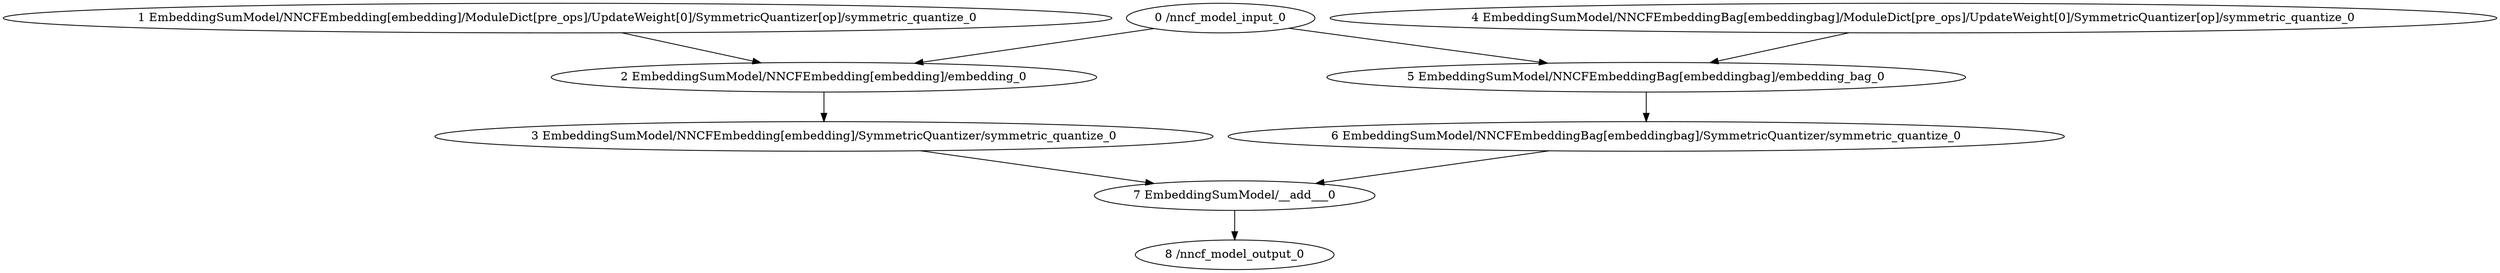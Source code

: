 strict digraph  {
"0 /nncf_model_input_0" [id=0, type=nncf_model_input];
"1 EmbeddingSumModel/NNCFEmbedding[embedding]/ModuleDict[pre_ops]/UpdateWeight[0]/SymmetricQuantizer[op]/symmetric_quantize_0" [id=1, type=symmetric_quantize];
"2 EmbeddingSumModel/NNCFEmbedding[embedding]/embedding_0" [id=2, type=embedding];
"3 EmbeddingSumModel/NNCFEmbedding[embedding]/SymmetricQuantizer/symmetric_quantize_0" [id=3, type=symmetric_quantize];
"4 EmbeddingSumModel/NNCFEmbeddingBag[embeddingbag]/ModuleDict[pre_ops]/UpdateWeight[0]/SymmetricQuantizer[op]/symmetric_quantize_0" [id=4, type=symmetric_quantize];
"5 EmbeddingSumModel/NNCFEmbeddingBag[embeddingbag]/embedding_bag_0" [id=5, type=embedding_bag];
"6 EmbeddingSumModel/NNCFEmbeddingBag[embeddingbag]/SymmetricQuantizer/symmetric_quantize_0" [id=6, type=symmetric_quantize];
"7 EmbeddingSumModel/__add___0" [id=7, type=__add__];
"8 /nncf_model_output_0" [id=8, type=nncf_model_output];
"0 /nncf_model_input_0" -> "2 EmbeddingSumModel/NNCFEmbedding[embedding]/embedding_0";
"0 /nncf_model_input_0" -> "5 EmbeddingSumModel/NNCFEmbeddingBag[embeddingbag]/embedding_bag_0";
"1 EmbeddingSumModel/NNCFEmbedding[embedding]/ModuleDict[pre_ops]/UpdateWeight[0]/SymmetricQuantizer[op]/symmetric_quantize_0" -> "2 EmbeddingSumModel/NNCFEmbedding[embedding]/embedding_0";
"2 EmbeddingSumModel/NNCFEmbedding[embedding]/embedding_0" -> "3 EmbeddingSumModel/NNCFEmbedding[embedding]/SymmetricQuantizer/symmetric_quantize_0";
"3 EmbeddingSumModel/NNCFEmbedding[embedding]/SymmetricQuantizer/symmetric_quantize_0" -> "7 EmbeddingSumModel/__add___0";
"4 EmbeddingSumModel/NNCFEmbeddingBag[embeddingbag]/ModuleDict[pre_ops]/UpdateWeight[0]/SymmetricQuantizer[op]/symmetric_quantize_0" -> "5 EmbeddingSumModel/NNCFEmbeddingBag[embeddingbag]/embedding_bag_0";
"5 EmbeddingSumModel/NNCFEmbeddingBag[embeddingbag]/embedding_bag_0" -> "6 EmbeddingSumModel/NNCFEmbeddingBag[embeddingbag]/SymmetricQuantizer/symmetric_quantize_0";
"6 EmbeddingSumModel/NNCFEmbeddingBag[embeddingbag]/SymmetricQuantizer/symmetric_quantize_0" -> "7 EmbeddingSumModel/__add___0";
"7 EmbeddingSumModel/__add___0" -> "8 /nncf_model_output_0";
}
